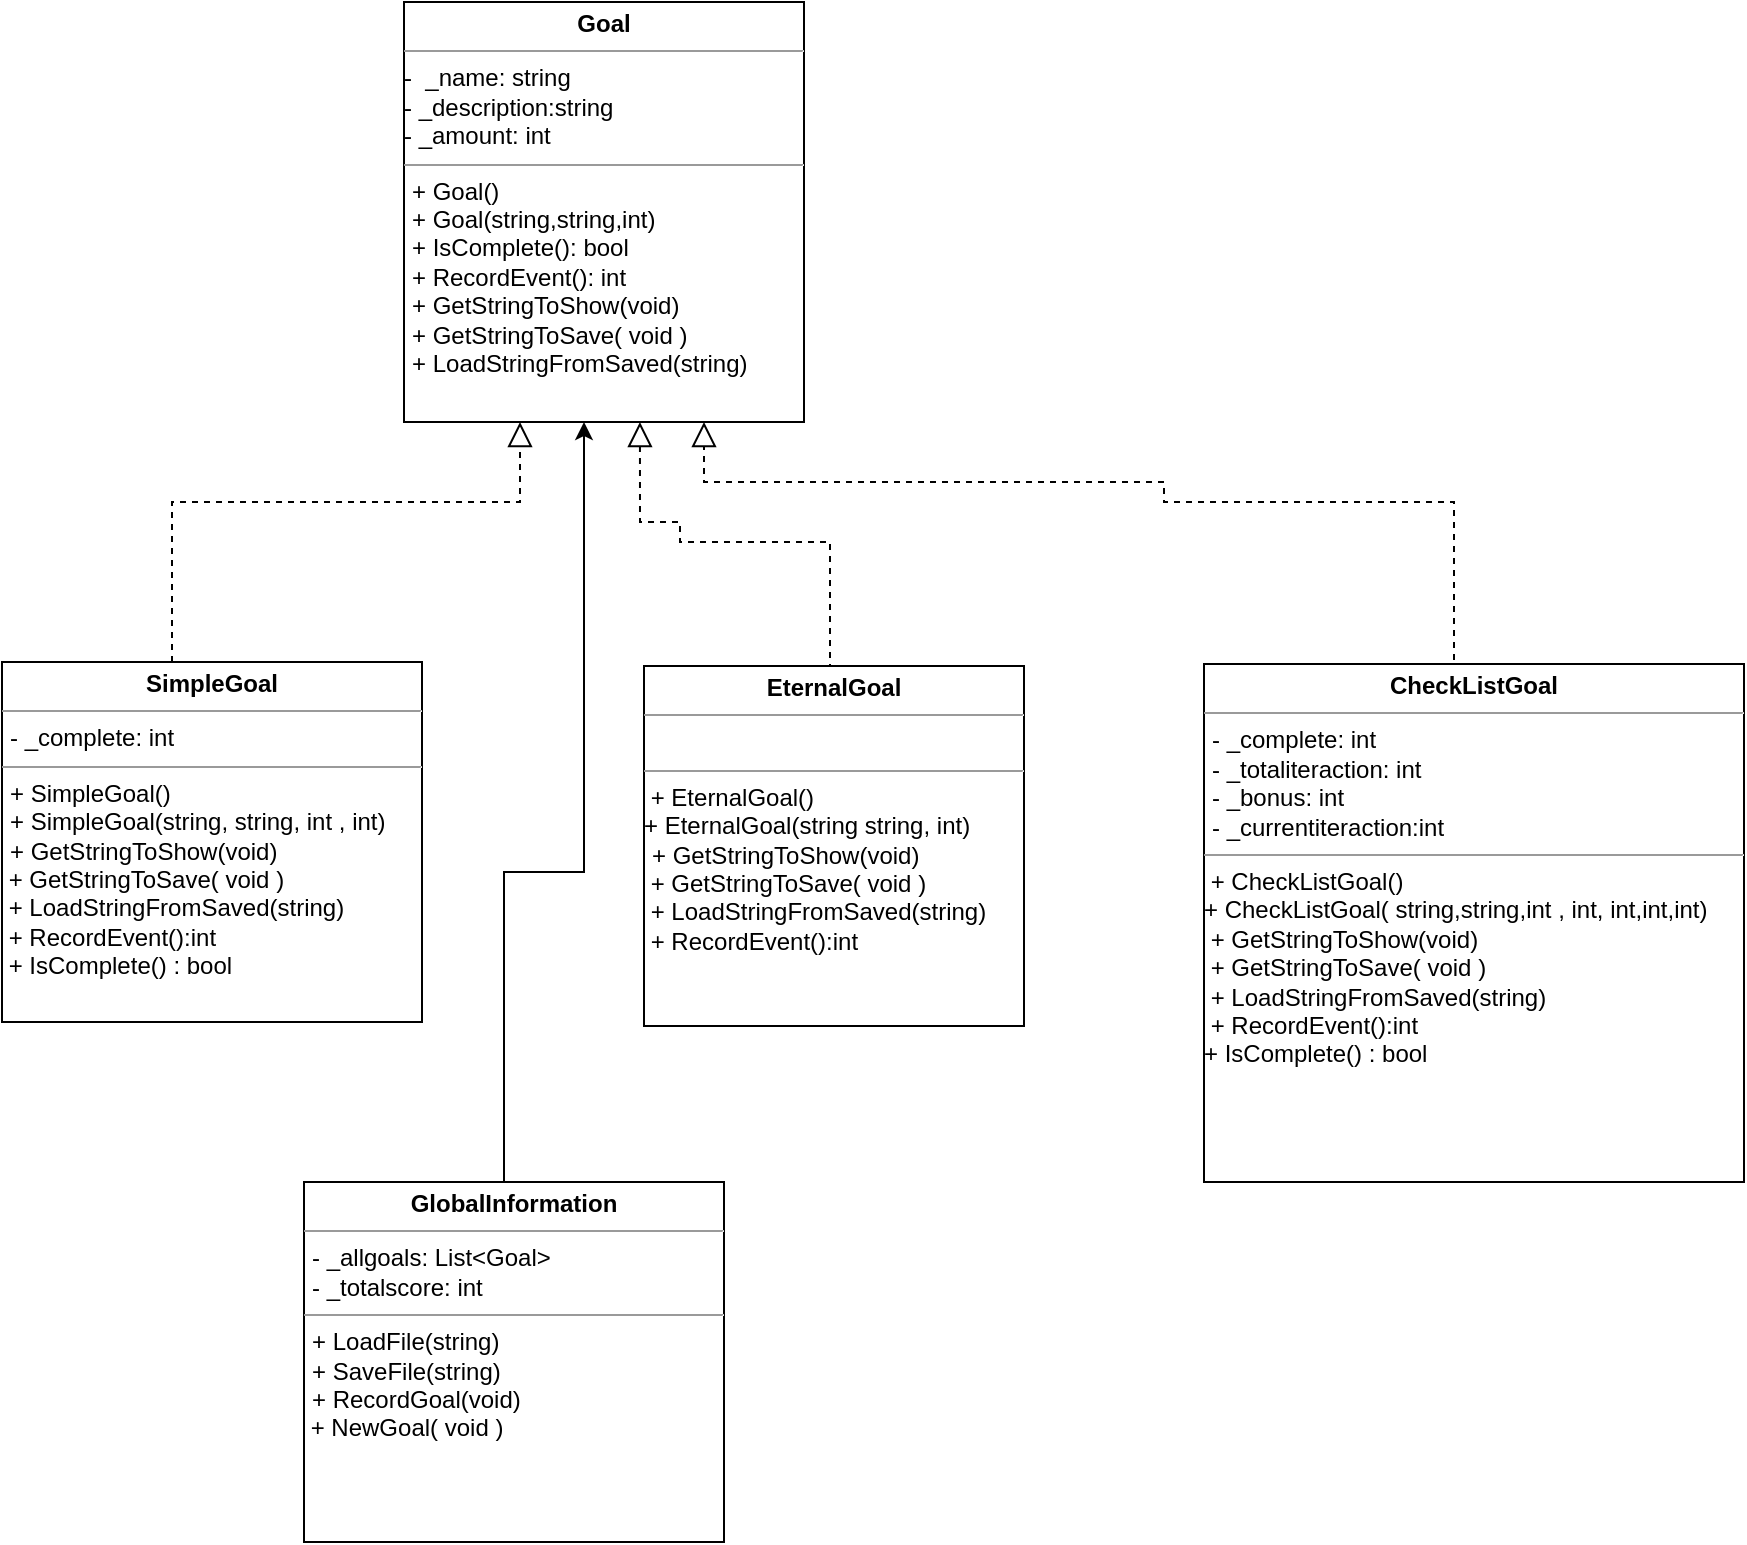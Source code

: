 <mxfile version="21.2.8" type="device">
  <diagram name="Page-1" id="c4acf3e9-155e-7222-9cf6-157b1a14988f">
    <mxGraphModel dx="1699" dy="1651" grid="1" gridSize="10" guides="1" tooltips="1" connect="1" arrows="1" fold="1" page="1" pageScale="1" pageWidth="850" pageHeight="1100" background="none" math="0" shadow="0">
      <root>
        <mxCell id="0" />
        <mxCell id="1" parent="0" />
        <mxCell id="5d2195bd80daf111-21" style="edgeStyle=orthogonalEdgeStyle;rounded=0;html=1;labelBackgroundColor=none;startFill=0;endArrow=block;endFill=0;endSize=10;fontFamily=Verdana;fontSize=10;dashed=1;entryX=0.395;entryY=1;entryDx=0;entryDy=0;entryPerimeter=0;" parent="1" edge="1">
          <mxGeometry relative="1" as="geometry">
            <mxPoint x="138" y="200" as="targetPoint" />
            <Array as="points">
              <mxPoint x="-36" y="240" />
              <mxPoint x="138" y="240" />
            </Array>
            <mxPoint x="-36.0" y="320" as="sourcePoint" />
          </mxGeometry>
        </mxCell>
        <mxCell id="5d2195bd80daf111-18" value="&lt;p style=&quot;margin:0px;margin-top:4px;text-align:center;&quot;&gt;&lt;b&gt;SimpleGoal&lt;/b&gt;&lt;/p&gt;&lt;hr size=&quot;1&quot;&gt;&lt;p style=&quot;margin:0px;margin-left:4px;&quot;&gt;- _complete: int&lt;/p&gt;&lt;hr size=&quot;1&quot;&gt;&lt;p style=&quot;margin:0px;margin-left:4px;&quot;&gt;+ SimpleGoal()&lt;/p&gt;&lt;p style=&quot;border-color: var(--border-color); margin: 0px 0px 0px 4px;&quot;&gt;+ SimpleGoal(string, string, int , int)&lt;/p&gt;&lt;p style=&quot;margin:0px;margin-left:4px;&quot;&gt;+ GetStringToShow(void)&lt;/p&gt;&amp;nbsp;+ GetStringToSave( void )&lt;br&gt;&amp;nbsp;+ LoadStringFromSaved(string)&amp;nbsp;&lt;br&gt;&amp;nbsp;+&amp;nbsp;RecordEvent():int&lt;br&gt;&amp;nbsp;+ IsComplete() : bool&lt;br&gt;&amp;nbsp;" style="verticalAlign=top;align=left;overflow=fill;fontSize=12;fontFamily=Helvetica;html=1;rounded=0;shadow=0;comic=0;labelBackgroundColor=none;strokeWidth=1" parent="1" vertex="1">
          <mxGeometry x="-121" y="320" width="210" height="180" as="geometry" />
        </mxCell>
        <mxCell id="ZY6rcHfFHcjrDqhkkFV9-24" value="&lt;p style=&quot;margin:0px;margin-top:4px;text-align:center;&quot;&gt;&lt;b&gt;EternalGoal&lt;/b&gt;&lt;/p&gt;&lt;hr size=&quot;1&quot;&gt;&lt;p style=&quot;margin:0px;margin-left:4px;&quot;&gt;&lt;br&gt;&lt;/p&gt;&lt;hr size=&quot;1&quot;&gt;&amp;nbsp;+ EternalGoal()&lt;br&gt;+ EternalGoal(string string, int)&lt;br&gt;&lt;p style=&quot;border-color: var(--border-color); margin: 0px 0px 0px 4px;&quot;&gt;+ GetStringToShow(void)&lt;/p&gt;&amp;nbsp;+ GetStringToSave( void )&lt;br style=&quot;border-color: var(--border-color);&quot;&gt;&amp;nbsp;+ LoadStringFromSaved(string)&amp;nbsp;&lt;br style=&quot;border-color: var(--border-color);&quot;&gt;&amp;nbsp;+&amp;nbsp;RecordEvent():int&amp;nbsp;" style="verticalAlign=top;align=left;overflow=fill;fontSize=12;fontFamily=Helvetica;html=1;rounded=0;shadow=0;comic=0;labelBackgroundColor=none;strokeWidth=1" parent="1" vertex="1">
          <mxGeometry x="200" y="322" width="190" height="180" as="geometry" />
        </mxCell>
        <mxCell id="ZY6rcHfFHcjrDqhkkFV9-25" value="&lt;p style=&quot;margin:0px;margin-top:4px;text-align:center;&quot;&gt;&lt;b&gt;Goal&lt;/b&gt;&lt;/p&gt;&lt;hr size=&quot;1&quot;&gt;&lt;p style=&quot;margin:0px;margin-left:4px;&quot;&gt;&lt;/p&gt;-&amp;nbsp; _name: string&lt;br&gt;- _description:string&lt;br&gt;- _amount: int&lt;br&gt;&lt;hr size=&quot;1&quot;&gt;&lt;p style=&quot;margin:0px;margin-left:4px;&quot;&gt;+ Goal()&lt;/p&gt;&lt;p style=&quot;margin:0px;margin-left:4px;&quot;&gt;+ Goal(string,string,int)&lt;/p&gt;&lt;p style=&quot;margin:0px;margin-left:4px;&quot;&gt;+ IsComplete(): bool&lt;/p&gt;&lt;p style=&quot;margin:0px;margin-left:4px;&quot;&gt;+&amp;nbsp;RecordEvent(): int&lt;/p&gt;&lt;p style=&quot;border-color: var(--border-color); margin: 0px 0px 0px 4px;&quot;&gt;+ GetStringToShow(void)&lt;/p&gt;&lt;p style=&quot;margin:0px;margin-left:4px;&quot;&gt;+ GetStringToSave( void )&lt;br&gt;&lt;/p&gt;&lt;p style=&quot;margin:0px;margin-left:4px;&quot;&gt;+ LoadStringFromSaved(string)&amp;nbsp;&lt;br&gt;&lt;/p&gt;" style="verticalAlign=top;align=left;overflow=fill;fontSize=12;fontFamily=Helvetica;html=1;rounded=0;shadow=0;comic=0;labelBackgroundColor=none;strokeWidth=1" parent="1" vertex="1">
          <mxGeometry x="80" y="-10" width="200" height="210" as="geometry" />
        </mxCell>
        <mxCell id="ZY6rcHfFHcjrDqhkkFV9-27" value="&lt;p style=&quot;margin:0px;margin-top:4px;text-align:center;&quot;&gt;&lt;b&gt;CheckListGoal&lt;/b&gt;&lt;/p&gt;&lt;hr size=&quot;1&quot;&gt;&lt;p style=&quot;margin:0px;margin-left:4px;&quot;&gt;- _complete: int&lt;/p&gt;&lt;p style=&quot;margin:0px;margin-left:4px;&quot;&gt;- _totaliteraction: int&lt;/p&gt;&lt;p style=&quot;margin:0px;margin-left:4px;&quot;&gt;- _bonus: int&lt;/p&gt;&lt;p style=&quot;margin:0px;margin-left:4px;&quot;&gt;- _currentiteraction:int&lt;/p&gt;&lt;hr size=&quot;1&quot;&gt;&amp;nbsp;+ CheckListGoal()&lt;br&gt;+ CheckListGoal( string,string,int , int, int,int,int)&lt;br&gt;&amp;nbsp;+ GetStringToShow(void)&lt;br&gt;&amp;nbsp;+ GetStringToSave( void )&lt;br style=&quot;border-color: var(--border-color);&quot;&gt;&amp;nbsp;+ LoadStringFromSaved(string)&amp;nbsp;&lt;br style=&quot;border-color: var(--border-color);&quot;&gt;&amp;nbsp;+&amp;nbsp;RecordEvent():int&lt;br&gt;+ IsComplete() : bool&lt;br style=&quot;border-color: var(--border-color);&quot;&gt;&amp;nbsp;" style="verticalAlign=top;align=left;overflow=fill;fontSize=12;fontFamily=Helvetica;html=1;rounded=0;shadow=0;comic=0;labelBackgroundColor=none;strokeWidth=1" parent="1" vertex="1">
          <mxGeometry x="480" y="321" width="270" height="259" as="geometry" />
        </mxCell>
        <mxCell id="ZY6rcHfFHcjrDqhkkFV9-28" style="edgeStyle=orthogonalEdgeStyle;rounded=0;html=1;labelBackgroundColor=none;startFill=0;endArrow=block;endFill=0;endSize=10;fontFamily=Verdana;fontSize=10;dashed=1;exitX=0.5;exitY=0;exitDx=0;exitDy=0;" parent="1" edge="1">
          <mxGeometry relative="1" as="geometry">
            <mxPoint x="197.966" y="200" as="targetPoint" />
            <mxPoint x="313.0" y="322" as="sourcePoint" />
            <Array as="points">
              <mxPoint x="293" y="260" />
              <mxPoint x="218" y="260" />
              <mxPoint x="218" y="250" />
              <mxPoint x="198" y="250" />
            </Array>
          </mxGeometry>
        </mxCell>
        <mxCell id="ZY6rcHfFHcjrDqhkkFV9-29" style="edgeStyle=orthogonalEdgeStyle;rounded=0;html=1;labelBackgroundColor=none;startFill=0;endArrow=block;endFill=0;endSize=10;fontFamily=Verdana;fontSize=10;dashed=1;entryX=0.75;entryY=1;entryDx=0;entryDy=0;exitX=0.5;exitY=0;exitDx=0;exitDy=0;" parent="1" source="ZY6rcHfFHcjrDqhkkFV9-27" target="ZY6rcHfFHcjrDqhkkFV9-25" edge="1">
          <mxGeometry relative="1" as="geometry">
            <mxPoint x="205" y="210" as="targetPoint" />
            <mxPoint x="375" y="320" as="sourcePoint" />
            <Array as="points">
              <mxPoint x="605" y="240" />
              <mxPoint x="460" y="240" />
              <mxPoint x="460" y="230" />
              <mxPoint x="230" y="230" />
            </Array>
          </mxGeometry>
        </mxCell>
        <mxCell id="ZY6rcHfFHcjrDqhkkFV9-31" style="edgeStyle=orthogonalEdgeStyle;rounded=0;orthogonalLoop=1;jettySize=auto;html=1;" parent="1" source="ZY6rcHfFHcjrDqhkkFV9-30" target="ZY6rcHfFHcjrDqhkkFV9-25" edge="1">
          <mxGeometry relative="1" as="geometry">
            <Array as="points">
              <mxPoint x="130" y="425" />
              <mxPoint x="170" y="425" />
            </Array>
          </mxGeometry>
        </mxCell>
        <mxCell id="ZY6rcHfFHcjrDqhkkFV9-30" value="&lt;p style=&quot;margin:0px;margin-top:4px;text-align:center;&quot;&gt;&lt;b&gt;GlobalInformation&lt;/b&gt;&lt;/p&gt;&lt;hr size=&quot;1&quot;&gt;&lt;p style=&quot;margin:0px;margin-left:4px;&quot;&gt;- _allgoals: List&amp;lt;Goal&amp;gt;&lt;/p&gt;&lt;p style=&quot;margin:0px;margin-left:4px;&quot;&gt;- _totalscore: int&lt;/p&gt;&lt;hr size=&quot;1&quot;&gt;&lt;p style=&quot;margin:0px;margin-left:4px;&quot;&gt;+ LoadFile(string)&lt;/p&gt;&lt;p style=&quot;border-color: var(--border-color); margin: 0px 0px 0px 4px;&quot;&gt;+ SaveFile(string)&lt;/p&gt;&lt;p style=&quot;margin:0px;margin-left:4px;&quot;&gt;+ RecordGoal(void)&lt;/p&gt;&amp;nbsp;+ NewGoal( void )" style="verticalAlign=top;align=left;overflow=fill;fontSize=12;fontFamily=Helvetica;html=1;rounded=0;shadow=0;comic=0;labelBackgroundColor=none;strokeWidth=1" parent="1" vertex="1">
          <mxGeometry x="30" y="580" width="210" height="180" as="geometry" />
        </mxCell>
      </root>
    </mxGraphModel>
  </diagram>
</mxfile>
